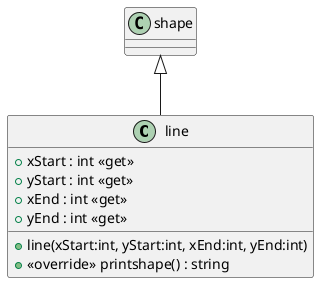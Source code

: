 @startuml
class line {
    + xStart : int <<get>>
    + yStart : int <<get>>
    + xEnd : int <<get>>
    + yEnd : int <<get>>
    + line(xStart:int, yStart:int, xEnd:int, yEnd:int)
    + <<override>> printshape() : string
}
shape <|-- line
@enduml
